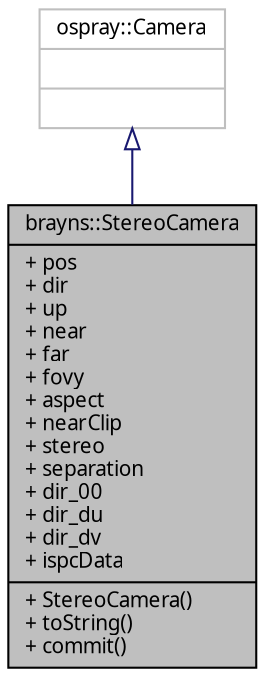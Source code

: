 digraph "brayns::StereoCamera"
{
  edge [fontname="Sans",fontsize="10",labelfontname="Sans",labelfontsize="10"];
  node [fontname="Sans",fontsize="10",shape=record];
  Node1 [label="{brayns::StereoCamera\n|+ pos\l+ dir\l+ up\l+ near\l+ far\l+ fovy\l+ aspect\l+ nearClip\l+ stereo\l+ separation\l+ dir_00\l+ dir_du\l+ dir_dv\l+ ispcData\l|+ StereoCamera()\l+ toString()\l+ commit()\l}",height=0.2,width=0.4,color="black", fillcolor="grey75", style="filled" fontcolor="black"];
  Node2 -> Node1 [dir="back",color="midnightblue",fontsize="10",style="solid",arrowtail="onormal",fontname="Sans"];
  Node2 [label="{ospray::Camera\n||}",height=0.2,width=0.4,color="grey75", fillcolor="white", style="filled"];
}
